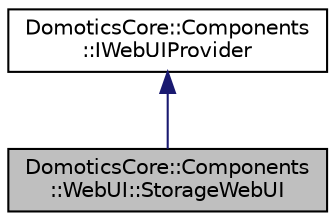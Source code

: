 digraph "DomoticsCore::Components::WebUI::StorageWebUI"
{
 // LATEX_PDF_SIZE
  edge [fontname="Helvetica",fontsize="10",labelfontname="Helvetica",labelfontsize="10"];
  node [fontname="Helvetica",fontsize="10",shape=record];
  Node1 [label="DomoticsCore::Components\l::WebUI::StorageWebUI",height=0.2,width=0.4,color="black", fillcolor="grey75", style="filled", fontcolor="black",tooltip=" "];
  Node2 -> Node1 [dir="back",color="midnightblue",fontsize="10",style="solid",fontname="Helvetica"];
  Node2 [label="DomoticsCore::Components\l::IWebUIProvider",height=0.2,width=0.4,color="black", fillcolor="white", style="filled",URL="$classDomoticsCore_1_1Components_1_1IWebUIProvider.html",tooltip="WebUI Provider interface Components implement this to provide multi-context UI integration."];
}

